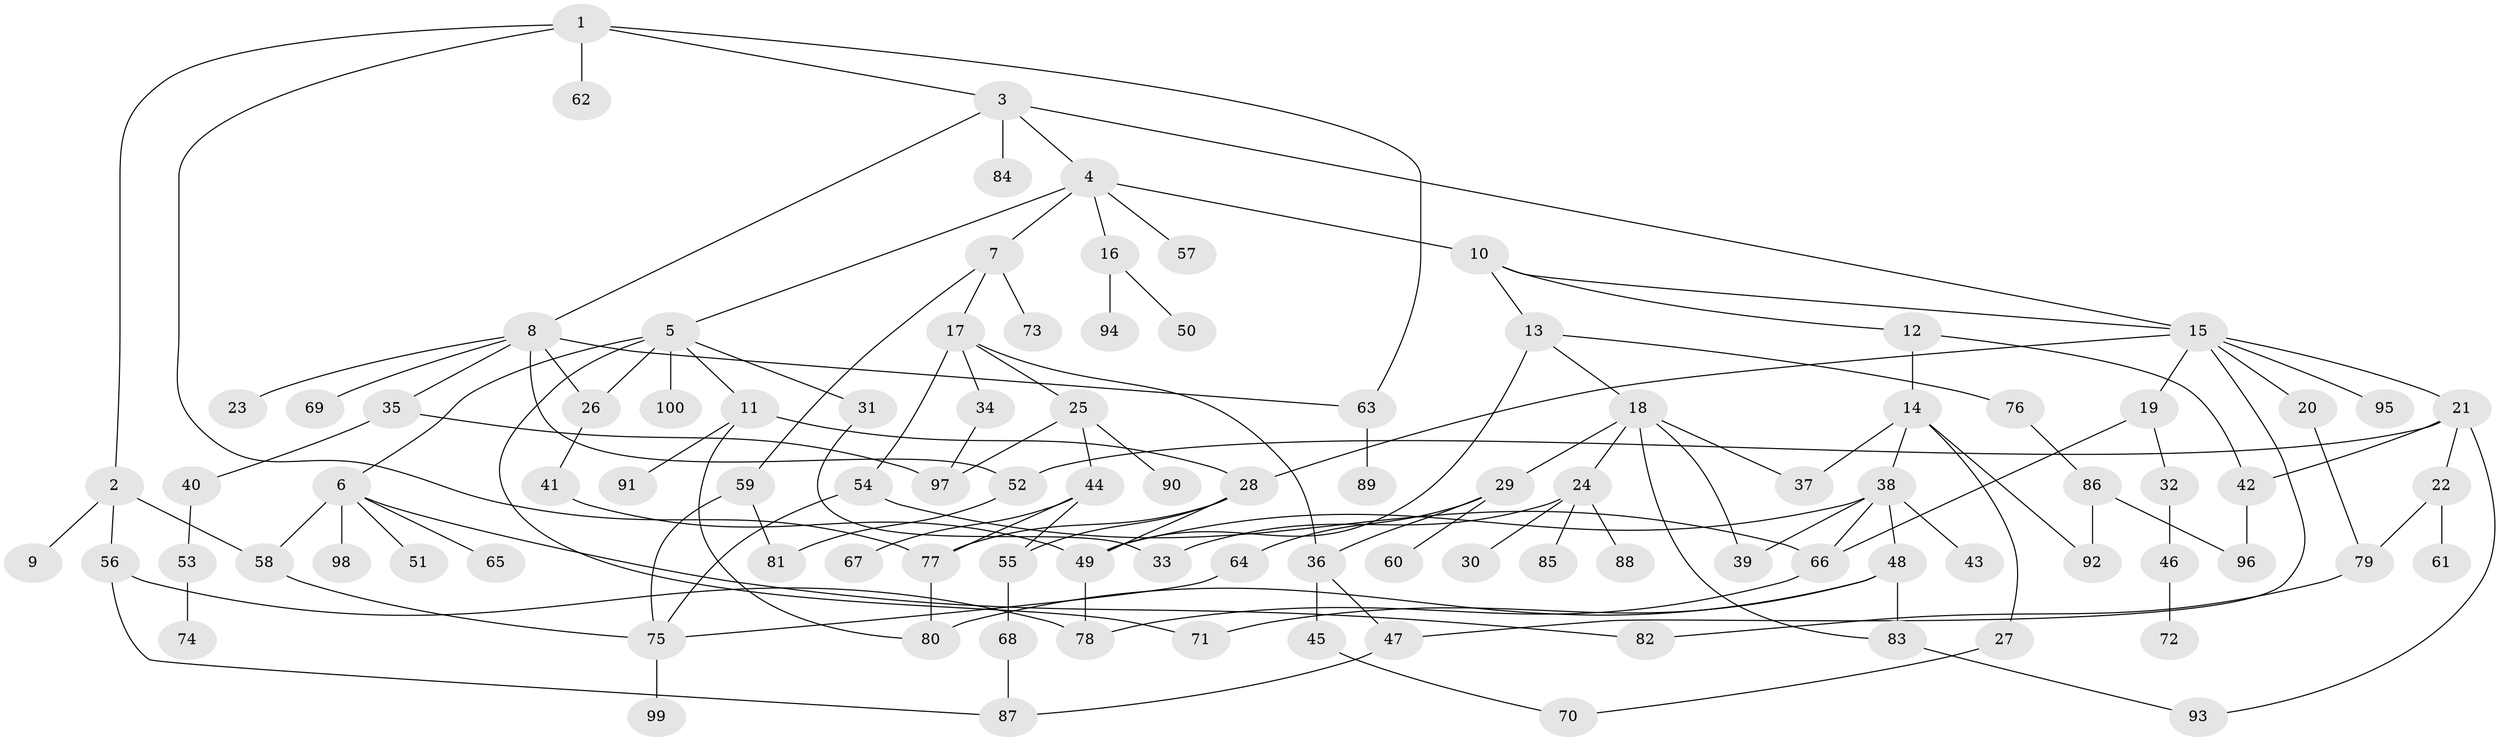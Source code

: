 // Generated by graph-tools (version 1.1) at 2025/13/03/09/25 04:13:38]
// undirected, 100 vertices, 139 edges
graph export_dot {
graph [start="1"]
  node [color=gray90,style=filled];
  1;
  2;
  3;
  4;
  5;
  6;
  7;
  8;
  9;
  10;
  11;
  12;
  13;
  14;
  15;
  16;
  17;
  18;
  19;
  20;
  21;
  22;
  23;
  24;
  25;
  26;
  27;
  28;
  29;
  30;
  31;
  32;
  33;
  34;
  35;
  36;
  37;
  38;
  39;
  40;
  41;
  42;
  43;
  44;
  45;
  46;
  47;
  48;
  49;
  50;
  51;
  52;
  53;
  54;
  55;
  56;
  57;
  58;
  59;
  60;
  61;
  62;
  63;
  64;
  65;
  66;
  67;
  68;
  69;
  70;
  71;
  72;
  73;
  74;
  75;
  76;
  77;
  78;
  79;
  80;
  81;
  82;
  83;
  84;
  85;
  86;
  87;
  88;
  89;
  90;
  91;
  92;
  93;
  94;
  95;
  96;
  97;
  98;
  99;
  100;
  1 -- 2;
  1 -- 3;
  1 -- 62;
  1 -- 63;
  1 -- 77;
  2 -- 9;
  2 -- 56;
  2 -- 58;
  3 -- 4;
  3 -- 8;
  3 -- 84;
  3 -- 15;
  4 -- 5;
  4 -- 7;
  4 -- 10;
  4 -- 16;
  4 -- 57;
  5 -- 6;
  5 -- 11;
  5 -- 26;
  5 -- 31;
  5 -- 100;
  5 -- 71;
  6 -- 51;
  6 -- 65;
  6 -- 98;
  6 -- 82;
  6 -- 58;
  7 -- 17;
  7 -- 59;
  7 -- 73;
  8 -- 23;
  8 -- 35;
  8 -- 52;
  8 -- 63;
  8 -- 69;
  8 -- 26;
  10 -- 12;
  10 -- 13;
  10 -- 15;
  11 -- 80;
  11 -- 91;
  11 -- 28;
  12 -- 14;
  12 -- 42;
  13 -- 18;
  13 -- 49;
  13 -- 76;
  14 -- 27;
  14 -- 37;
  14 -- 38;
  14 -- 92;
  15 -- 19;
  15 -- 20;
  15 -- 21;
  15 -- 28;
  15 -- 95;
  15 -- 47;
  16 -- 50;
  16 -- 94;
  17 -- 25;
  17 -- 34;
  17 -- 36;
  17 -- 54;
  18 -- 24;
  18 -- 29;
  18 -- 39;
  18 -- 83;
  18 -- 37;
  19 -- 32;
  19 -- 66;
  20 -- 79;
  21 -- 22;
  21 -- 93;
  21 -- 52;
  21 -- 42;
  22 -- 61;
  22 -- 79;
  24 -- 30;
  24 -- 85;
  24 -- 88;
  24 -- 33;
  25 -- 44;
  25 -- 90;
  25 -- 97;
  26 -- 41;
  27 -- 70;
  28 -- 55;
  28 -- 49;
  28 -- 77;
  29 -- 60;
  29 -- 64;
  29 -- 36;
  31 -- 33;
  32 -- 46;
  34 -- 97;
  35 -- 40;
  35 -- 97;
  36 -- 45;
  36 -- 47;
  38 -- 43;
  38 -- 48;
  38 -- 49;
  38 -- 66;
  38 -- 39;
  40 -- 53;
  41 -- 49;
  42 -- 96;
  44 -- 67;
  44 -- 77;
  44 -- 55;
  45 -- 70;
  46 -- 72;
  47 -- 87;
  48 -- 71;
  48 -- 83;
  48 -- 80;
  49 -- 78;
  52 -- 81;
  53 -- 74;
  54 -- 66;
  54 -- 75;
  55 -- 68;
  56 -- 87;
  56 -- 78;
  58 -- 75;
  59 -- 81;
  59 -- 75;
  63 -- 89;
  64 -- 75;
  66 -- 78;
  68 -- 87;
  75 -- 99;
  76 -- 86;
  77 -- 80;
  79 -- 82;
  83 -- 93;
  86 -- 92;
  86 -- 96;
}
